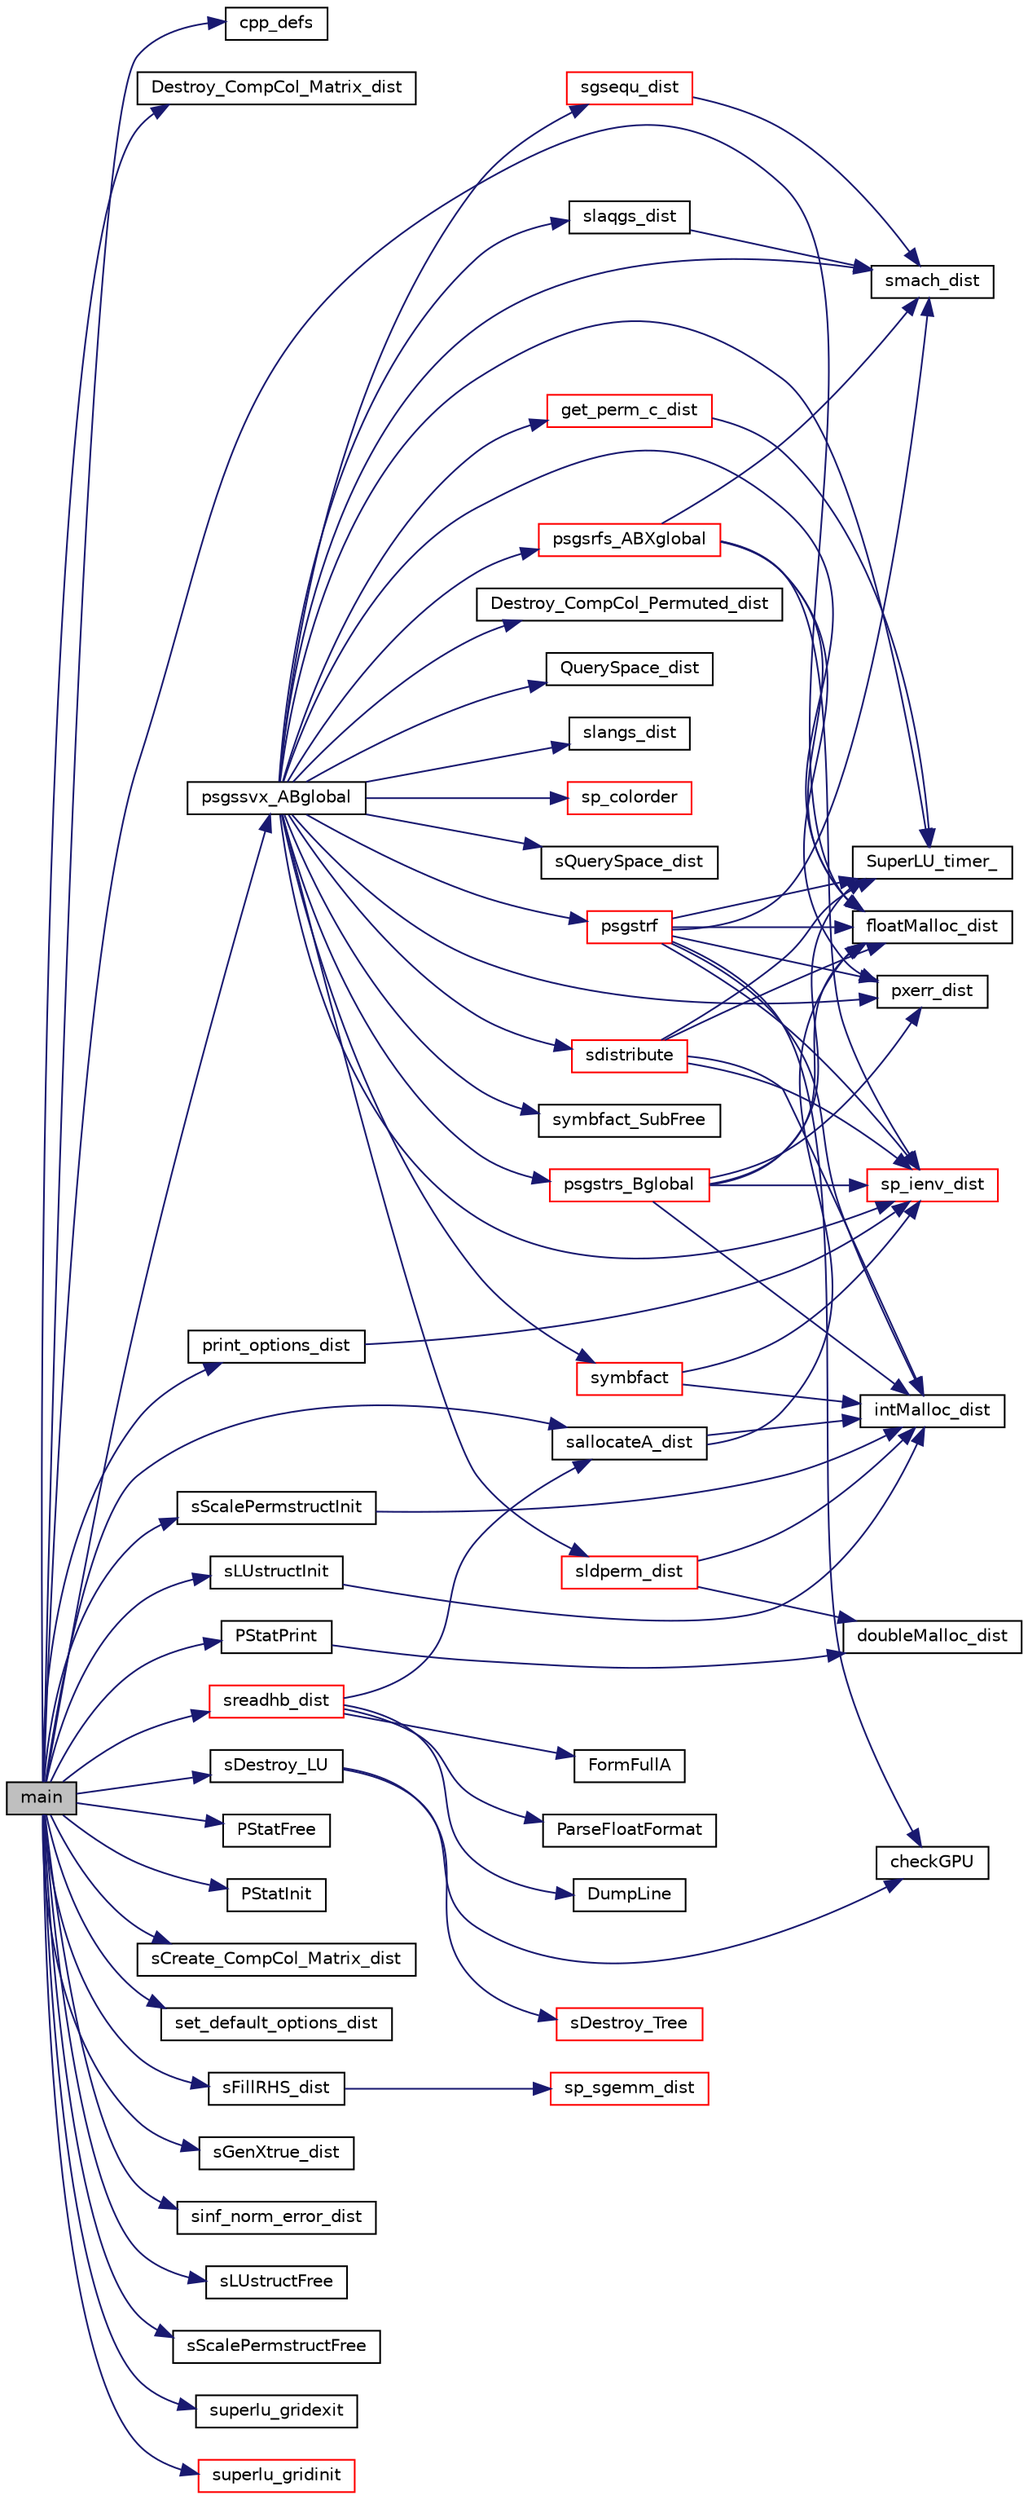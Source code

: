 digraph "main"
{
 // LATEX_PDF_SIZE
  edge [fontname="Helvetica",fontsize="10",labelfontname="Helvetica",labelfontsize="10"];
  node [fontname="Helvetica",fontsize="10",shape=record];
  rankdir="LR";
  Node1 [label="main",height=0.2,width=0.4,color="black", fillcolor="grey75", style="filled", fontcolor="black",tooltip=" "];
  Node1 -> Node2 [color="midnightblue",fontsize="10",style="solid",fontname="Helvetica"];
  Node2 [label="cpp_defs",height=0.2,width=0.4,color="black", fillcolor="white", style="filled",URL="$psdrive1__ABglobal_8c.html#a2e2c03ad069d4aebdbd3358e4b191593",tooltip=" "];
  Node1 -> Node3 [color="midnightblue",fontsize="10",style="solid",fontname="Helvetica"];
  Node3 [label="Destroy_CompCol_Matrix_dist",height=0.2,width=0.4,color="black", fillcolor="white", style="filled",URL="$superlu__defs_8h.html#a19148d48069c04e21a7ea94d53043f6f",tooltip=" "];
  Node1 -> Node4 [color="midnightblue",fontsize="10",style="solid",fontname="Helvetica"];
  Node4 [label="floatMalloc_dist",height=0.2,width=0.4,color="black", fillcolor="white", style="filled",URL="$smemory__dist_8c.html#a331357a595befa771bac9d583c0eb8f4",tooltip=" "];
  Node1 -> Node5 [color="midnightblue",fontsize="10",style="solid",fontname="Helvetica"];
  Node5 [label="print_options_dist",height=0.2,width=0.4,color="black", fillcolor="white", style="filled",URL="$superlu__defs_8h.html#a0786e160fdc6d8f413452f446068dad1",tooltip="Print the options setting."];
  Node5 -> Node6 [color="midnightblue",fontsize="10",style="solid",fontname="Helvetica"];
  Node6 [label="sp_ienv_dist",height=0.2,width=0.4,color="red", fillcolor="white", style="filled",URL="$SRC_2sp__ienv_8c.html#a004725eb174f73ba121db829451a8e8c",tooltip=" "];
  Node1 -> Node8 [color="midnightblue",fontsize="10",style="solid",fontname="Helvetica"];
  Node8 [label="psgssvx_ABglobal",height=0.2,width=0.4,color="black", fillcolor="white", style="filled",URL="$psgssvx__ABglobal_8c.html#ad214d0f5c2648c834b9d0fb3481dc078",tooltip=" "];
  Node8 -> Node9 [color="midnightblue",fontsize="10",style="solid",fontname="Helvetica"];
  Node9 [label="Destroy_CompCol_Permuted_dist",height=0.2,width=0.4,color="black", fillcolor="white", style="filled",URL="$superlu__defs_8h.html#a658c586f65e61ef7758b72aa81d56a48",tooltip="A is of type Stype==NCP."];
  Node8 -> Node4 [color="midnightblue",fontsize="10",style="solid",fontname="Helvetica"];
  Node8 -> Node10 [color="midnightblue",fontsize="10",style="solid",fontname="Helvetica"];
  Node10 [label="get_perm_c_dist",height=0.2,width=0.4,color="red", fillcolor="white", style="filled",URL="$get__perm__c_8c.html#a04a4ecd61a85915115f4a65295f9c71d",tooltip=" "];
  Node10 -> Node23 [color="midnightblue",fontsize="10",style="solid",fontname="Helvetica"];
  Node23 [label="SuperLU_timer_",height=0.2,width=0.4,color="black", fillcolor="white", style="filled",URL="$superlu__timer_8c.html#a0c6777573bbfe81917cd381e0090d355",tooltip=" "];
  Node8 -> Node24 [color="midnightblue",fontsize="10",style="solid",fontname="Helvetica"];
  Node24 [label="psgsrfs_ABXglobal",height=0.2,width=0.4,color="red", fillcolor="white", style="filled",URL="$psgsrfs__ABXglobal_8c.html#aa736c34ffbdde355279cc6ed8ebc1b20",tooltip=" "];
  Node24 -> Node4 [color="midnightblue",fontsize="10",style="solid",fontname="Helvetica"];
  Node24 -> Node40 [color="midnightblue",fontsize="10",style="solid",fontname="Helvetica"];
  Node40 [label="pxerr_dist",height=0.2,width=0.4,color="black", fillcolor="white", style="filled",URL="$pxerr__dist_8c.html#a83457ff10ec305ba2d5c47fcb3db3300",tooltip=" "];
  Node24 -> Node46 [color="midnightblue",fontsize="10",style="solid",fontname="Helvetica"];
  Node46 [label="smach_dist",height=0.2,width=0.4,color="black", fillcolor="white", style="filled",URL="$smach__dist_8c.html#a7fe5e800bc6c97889ed8ecdc073dbaf9",tooltip=" "];
  Node24 -> Node6 [color="midnightblue",fontsize="10",style="solid",fontname="Helvetica"];
  Node8 -> Node47 [color="midnightblue",fontsize="10",style="solid",fontname="Helvetica"];
  Node47 [label="psgstrf",height=0.2,width=0.4,color="red", fillcolor="white", style="filled",URL="$psgstrf_8c.html#a2e1f4237441d40b36a590bf2d44e9dba",tooltip=" "];
  Node47 -> Node48 [color="midnightblue",fontsize="10",style="solid",fontname="Helvetica"];
  Node48 [label="checkGPU",height=0.2,width=0.4,color="black", fillcolor="white", style="filled",URL="$gpu__api__utils_8c.html#af8ca70316086ecfe46b3dd727da84ec5",tooltip=" "];
  Node47 -> Node4 [color="midnightblue",fontsize="10",style="solid",fontname="Helvetica"];
  Node47 -> Node28 [color="midnightblue",fontsize="10",style="solid",fontname="Helvetica"];
  Node28 [label="intMalloc_dist",height=0.2,width=0.4,color="black", fillcolor="white", style="filled",URL="$memory_8c.html#a2c2df35072e313373438cccdb98b885c",tooltip=" "];
  Node47 -> Node40 [color="midnightblue",fontsize="10",style="solid",fontname="Helvetica"];
  Node47 -> Node46 [color="midnightblue",fontsize="10",style="solid",fontname="Helvetica"];
  Node47 -> Node6 [color="midnightblue",fontsize="10",style="solid",fontname="Helvetica"];
  Node47 -> Node23 [color="midnightblue",fontsize="10",style="solid",fontname="Helvetica"];
  Node8 -> Node79 [color="midnightblue",fontsize="10",style="solid",fontname="Helvetica"];
  Node79 [label="psgstrs_Bglobal",height=0.2,width=0.4,color="red", fillcolor="white", style="filled",URL="$psgstrs__Bglobal_8c.html#a377a90d07ef32e2758ce061373509235",tooltip=" "];
  Node79 -> Node4 [color="midnightblue",fontsize="10",style="solid",fontname="Helvetica"];
  Node79 -> Node28 [color="midnightblue",fontsize="10",style="solid",fontname="Helvetica"];
  Node79 -> Node40 [color="midnightblue",fontsize="10",style="solid",fontname="Helvetica"];
  Node79 -> Node6 [color="midnightblue",fontsize="10",style="solid",fontname="Helvetica"];
  Node79 -> Node23 [color="midnightblue",fontsize="10",style="solid",fontname="Helvetica"];
  Node8 -> Node40 [color="midnightblue",fontsize="10",style="solid",fontname="Helvetica"];
  Node8 -> Node81 [color="midnightblue",fontsize="10",style="solid",fontname="Helvetica"];
  Node81 [label="QuerySpace_dist",height=0.2,width=0.4,color="black", fillcolor="white", style="filled",URL="$memory_8c.html#a8413ce1e40449eb9066b27bf5f01f200",tooltip=" "];
  Node8 -> Node82 [color="midnightblue",fontsize="10",style="solid",fontname="Helvetica"];
  Node82 [label="sdistribute",height=0.2,width=0.4,color="red", fillcolor="white", style="filled",URL="$sdistribute_8c.html#ae66402781f41fb10e5cc0c10eaebbcdb",tooltip=" "];
  Node82 -> Node4 [color="midnightblue",fontsize="10",style="solid",fontname="Helvetica"];
  Node82 -> Node28 [color="midnightblue",fontsize="10",style="solid",fontname="Helvetica"];
  Node82 -> Node6 [color="midnightblue",fontsize="10",style="solid",fontname="Helvetica"];
  Node82 -> Node23 [color="midnightblue",fontsize="10",style="solid",fontname="Helvetica"];
  Node8 -> Node92 [color="midnightblue",fontsize="10",style="solid",fontname="Helvetica"];
  Node92 [label="sgsequ_dist",height=0.2,width=0.4,color="red", fillcolor="white", style="filled",URL="$sgsequ__dist_8c.html#a961402ccf8beb90c0141fb31c8378e74",tooltip=" "];
  Node92 -> Node46 [color="midnightblue",fontsize="10",style="solid",fontname="Helvetica"];
  Node8 -> Node93 [color="midnightblue",fontsize="10",style="solid",fontname="Helvetica"];
  Node93 [label="slangs_dist",height=0.2,width=0.4,color="black", fillcolor="white", style="filled",URL="$slangs__dist_8c.html#a102ca0c4eb3abf41cfcc40449b81eacc",tooltip=" "];
  Node8 -> Node94 [color="midnightblue",fontsize="10",style="solid",fontname="Helvetica"];
  Node94 [label="slaqgs_dist",height=0.2,width=0.4,color="black", fillcolor="white", style="filled",URL="$slaqgs__dist_8c.html#a670f0e8fc27c1ca22628fcd17e1a8dfe",tooltip=" "];
  Node94 -> Node46 [color="midnightblue",fontsize="10",style="solid",fontname="Helvetica"];
  Node8 -> Node95 [color="midnightblue",fontsize="10",style="solid",fontname="Helvetica"];
  Node95 [label="sldperm_dist",height=0.2,width=0.4,color="red", fillcolor="white", style="filled",URL="$sldperm__dist_8c.html#ab475d4b45d6d2e4842cbe5dfed51696e",tooltip=" "];
  Node95 -> Node96 [color="midnightblue",fontsize="10",style="solid",fontname="Helvetica"];
  Node96 [label="doubleMalloc_dist",height=0.2,width=0.4,color="black", fillcolor="white", style="filled",URL="$dmemory__dist_8c.html#a52dc9c97e580c07ec4af763f1755a2ba",tooltip=" "];
  Node95 -> Node28 [color="midnightblue",fontsize="10",style="solid",fontname="Helvetica"];
  Node8 -> Node46 [color="midnightblue",fontsize="10",style="solid",fontname="Helvetica"];
  Node8 -> Node99 [color="midnightblue",fontsize="10",style="solid",fontname="Helvetica"];
  Node99 [label="sp_colorder",height=0.2,width=0.4,color="red", fillcolor="white", style="filled",URL="$sp__colorder_8c.html#a6ad60314d2dc47dad994c8c9d30a47c1",tooltip=" "];
  Node8 -> Node6 [color="midnightblue",fontsize="10",style="solid",fontname="Helvetica"];
  Node8 -> Node110 [color="midnightblue",fontsize="10",style="solid",fontname="Helvetica"];
  Node110 [label="sQuerySpace_dist",height=0.2,width=0.4,color="black", fillcolor="white", style="filled",URL="$smemory__dist_8c.html#a49bffcdfaa0131b3e6cb6fd1b62ccb52",tooltip=" "];
  Node8 -> Node23 [color="midnightblue",fontsize="10",style="solid",fontname="Helvetica"];
  Node8 -> Node111 [color="midnightblue",fontsize="10",style="solid",fontname="Helvetica"];
  Node111 [label="symbfact",height=0.2,width=0.4,color="red", fillcolor="white", style="filled",URL="$superlu__defs_8h.html#a6eab617d12e74f9eb0b550d9bf2f9029",tooltip=" "];
  Node111 -> Node28 [color="midnightblue",fontsize="10",style="solid",fontname="Helvetica"];
  Node111 -> Node6 [color="midnightblue",fontsize="10",style="solid",fontname="Helvetica"];
  Node8 -> Node130 [color="midnightblue",fontsize="10",style="solid",fontname="Helvetica"];
  Node130 [label="symbfact_SubFree",height=0.2,width=0.4,color="black", fillcolor="white", style="filled",URL="$memory_8c.html#aa6a5c344f09e96ecf0568ee0f8501898",tooltip=" "];
  Node1 -> Node131 [color="midnightblue",fontsize="10",style="solid",fontname="Helvetica"];
  Node131 [label="PStatFree",height=0.2,width=0.4,color="black", fillcolor="white", style="filled",URL="$superlu__defs_8h.html#a72c21f510c552d12a9156c91fb0d2590",tooltip=" "];
  Node1 -> Node132 [color="midnightblue",fontsize="10",style="solid",fontname="Helvetica"];
  Node132 [label="PStatInit",height=0.2,width=0.4,color="black", fillcolor="white", style="filled",URL="$superlu__defs_8h.html#a6a4d9e2e43171f86980fd9f3ebd34f83",tooltip=" "];
  Node1 -> Node133 [color="midnightblue",fontsize="10",style="solid",fontname="Helvetica"];
  Node133 [label="PStatPrint",height=0.2,width=0.4,color="black", fillcolor="white", style="filled",URL="$superlu__defs_8h.html#a69b52d648c38fa18f68d4b5f5689d4a2",tooltip=" "];
  Node133 -> Node96 [color="midnightblue",fontsize="10",style="solid",fontname="Helvetica"];
  Node1 -> Node134 [color="midnightblue",fontsize="10",style="solid",fontname="Helvetica"];
  Node134 [label="sallocateA_dist",height=0.2,width=0.4,color="black", fillcolor="white", style="filled",URL="$smemory__dist_8c.html#a5ad7f2f118d127208e0b029cdb5b82e9",tooltip=" "];
  Node134 -> Node4 [color="midnightblue",fontsize="10",style="solid",fontname="Helvetica"];
  Node134 -> Node28 [color="midnightblue",fontsize="10",style="solid",fontname="Helvetica"];
  Node1 -> Node135 [color="midnightblue",fontsize="10",style="solid",fontname="Helvetica"];
  Node135 [label="sCreate_CompCol_Matrix_dist",height=0.2,width=0.4,color="black", fillcolor="white", style="filled",URL="$superlu__sdefs_8h.html#a0f6cb325cc0a225ae2bba62d144bda3f",tooltip=" "];
  Node1 -> Node136 [color="midnightblue",fontsize="10",style="solid",fontname="Helvetica"];
  Node136 [label="sDestroy_LU",height=0.2,width=0.4,color="black", fillcolor="white", style="filled",URL="$psutil_8c.html#a26eab5afae1362682b67a233180b6723",tooltip="Destroy distributed L & U matrices."];
  Node136 -> Node48 [color="midnightblue",fontsize="10",style="solid",fontname="Helvetica"];
  Node136 -> Node137 [color="midnightblue",fontsize="10",style="solid",fontname="Helvetica"];
  Node137 [label="sDestroy_Tree",height=0.2,width=0.4,color="red", fillcolor="white", style="filled",URL="$psutil_8c.html#a86b54d08db41c3c84f77aa1a827ee5ab",tooltip="Destroy broadcast and reduction trees used in triangular solve."];
  Node1 -> Node138 [color="midnightblue",fontsize="10",style="solid",fontname="Helvetica"];
  Node138 [label="set_default_options_dist",height=0.2,width=0.4,color="black", fillcolor="white", style="filled",URL="$superlu__defs_8h.html#ae4620e0e61b047a0fe6437b250a68b9b",tooltip="Set the default values for the options argument."];
  Node1 -> Node139 [color="midnightblue",fontsize="10",style="solid",fontname="Helvetica"];
  Node139 [label="sFillRHS_dist",height=0.2,width=0.4,color="black", fillcolor="white", style="filled",URL="$superlu__sdefs_8h.html#af177ef0e7dc815c65455503221513789",tooltip="Let rhs[i] = sum of i-th row of A, so the solution vector is all 1's."];
  Node139 -> Node140 [color="midnightblue",fontsize="10",style="solid",fontname="Helvetica"];
  Node140 [label="sp_sgemm_dist",height=0.2,width=0.4,color="red", fillcolor="white", style="filled",URL="$ssp__blas3__dist_8c.html#aef0510e4638cef0c75f5470a94a8e194",tooltip=" "];
  Node1 -> Node142 [color="midnightblue",fontsize="10",style="solid",fontname="Helvetica"];
  Node142 [label="sGenXtrue_dist",height=0.2,width=0.4,color="black", fillcolor="white", style="filled",URL="$superlu__sdefs_8h.html#a321078549003fe7a2aef1a54e916cb5b",tooltip=" "];
  Node1 -> Node143 [color="midnightblue",fontsize="10",style="solid",fontname="Helvetica"];
  Node143 [label="sinf_norm_error_dist",height=0.2,width=0.4,color="black", fillcolor="white", style="filled",URL="$superlu__sdefs_8h.html#a48191f2dde69f2b5f11944e220b93466",tooltip="Check the inf-norm of the error vector."];
  Node1 -> Node144 [color="midnightblue",fontsize="10",style="solid",fontname="Helvetica"];
  Node144 [label="sLUstructFree",height=0.2,width=0.4,color="black", fillcolor="white", style="filled",URL="$psutil_8c.html#af11d8b353bdc5fb785ffee271a704bd7",tooltip="Deallocate LUstruct."];
  Node1 -> Node145 [color="midnightblue",fontsize="10",style="solid",fontname="Helvetica"];
  Node145 [label="sLUstructInit",height=0.2,width=0.4,color="black", fillcolor="white", style="filled",URL="$psutil_8c.html#a476cd861bddaa3d70f4967e513c1045f",tooltip="Allocate storage in LUstruct."];
  Node145 -> Node28 [color="midnightblue",fontsize="10",style="solid",fontname="Helvetica"];
  Node1 -> Node146 [color="midnightblue",fontsize="10",style="solid",fontname="Helvetica"];
  Node146 [label="sreadhb_dist",height=0.2,width=0.4,color="red", fillcolor="white", style="filled",URL="$sreadhb_8c.html#a9764aae53b1fff2b53c10750941e1ca3",tooltip=" "];
  Node146 -> Node147 [color="midnightblue",fontsize="10",style="solid",fontname="Helvetica"];
  Node147 [label="DumpLine",height=0.2,width=0.4,color="black", fillcolor="white", style="filled",URL="$sreadhb_8c.html#a73c3b93fec4fb69f67664d899b2a6b42",tooltip=" "];
  Node146 -> Node148 [color="midnightblue",fontsize="10",style="solid",fontname="Helvetica"];
  Node148 [label="FormFullA",height=0.2,width=0.4,color="black", fillcolor="white", style="filled",URL="$sreadhb_8c.html#a115258251da4530dd0dc5c37132b7b00",tooltip=" "];
  Node146 -> Node149 [color="midnightblue",fontsize="10",style="solid",fontname="Helvetica"];
  Node149 [label="ParseFloatFormat",height=0.2,width=0.4,color="black", fillcolor="white", style="filled",URL="$sreadhb_8c.html#ab280470e3c7d3235ee212104d44d09a2",tooltip=" "];
  Node146 -> Node134 [color="midnightblue",fontsize="10",style="solid",fontname="Helvetica"];
  Node1 -> Node153 [color="midnightblue",fontsize="10",style="solid",fontname="Helvetica"];
  Node153 [label="sScalePermstructFree",height=0.2,width=0.4,color="black", fillcolor="white", style="filled",URL="$superlu__sdefs_8h.html#a48cbbfeef4ff8ba196e37d9d07bba6b9",tooltip="Deallocate ScalePermstruct."];
  Node1 -> Node154 [color="midnightblue",fontsize="10",style="solid",fontname="Helvetica"];
  Node154 [label="sScalePermstructInit",height=0.2,width=0.4,color="black", fillcolor="white", style="filled",URL="$superlu__sdefs_8h.html#a5c9aad0b1fa014a358b8420caf6122ce",tooltip="Allocate storage in ScalePermstruct."];
  Node154 -> Node28 [color="midnightblue",fontsize="10",style="solid",fontname="Helvetica"];
  Node1 -> Node155 [color="midnightblue",fontsize="10",style="solid",fontname="Helvetica"];
  Node155 [label="superlu_gridexit",height=0.2,width=0.4,color="black", fillcolor="white", style="filled",URL="$superlu__defs_8h.html#ab151232cdf0e52a85e0f27319f358fd4",tooltip=" "];
  Node1 -> Node156 [color="midnightblue",fontsize="10",style="solid",fontname="Helvetica"];
  Node156 [label="superlu_gridinit",height=0.2,width=0.4,color="red", fillcolor="white", style="filled",URL="$superlu__defs_8h.html#af673f68417d0c11596db905bdb4670ff",tooltip="All processes in the MPI communicator must call this routine."];
}
